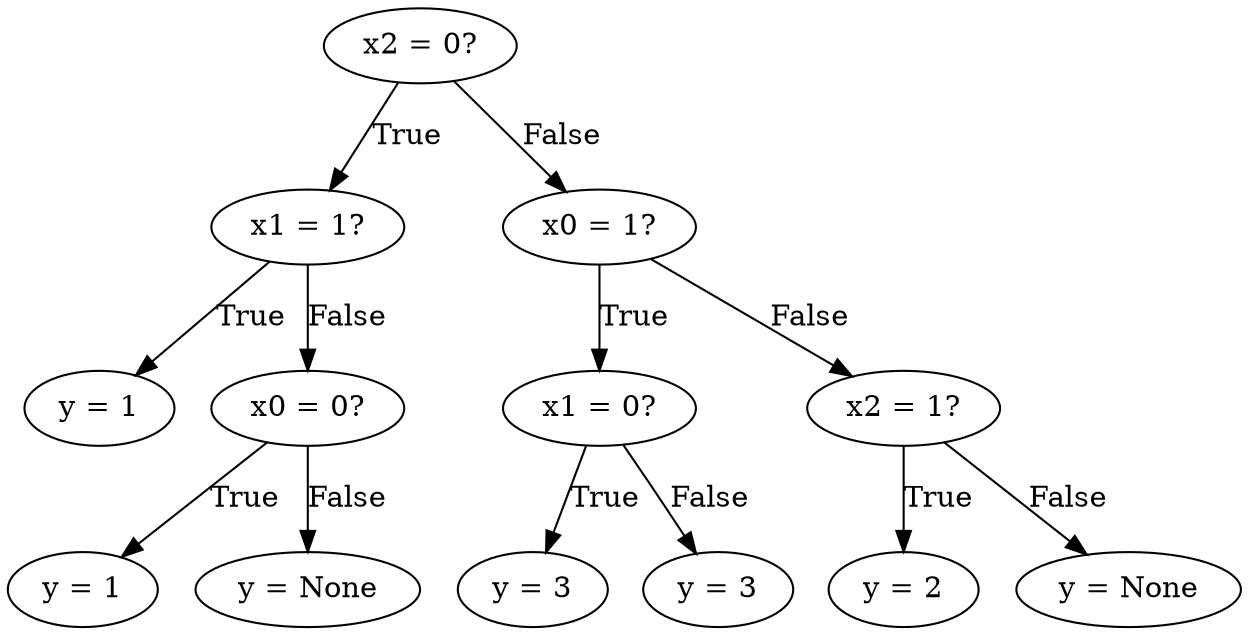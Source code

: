 digraph TREE {
    node2 [label="y = 1"];
    node1 -> node2 [label="True"];
    node1 [label="x1 = 1?"];
    node4 [label="y = 1"];
    node3 -> node4 [label="True"];
    node3 [label="x0 = 0?"];
    node5 [label="y = None"];
    node3 -> node5 [label="False"];
    node1 -> node3 [label="False"];
    node0 -> node1 [label="True"];
    node0 [label="x2 = 0?"];
    node8 [label="y = 3"];
    node7 -> node8 [label="True"];
    node7 [label="x1 = 0?"];
    node9 [label="y = 3"];
    node7 -> node9 [label="False"];
    node6 -> node7 [label="True"];
    node6 [label="x0 = 1?"];
    node11 [label="y = 2"];
    node10 -> node11 [label="True"];
    node10 [label="x2 = 1?"];
    node12 [label="y = None"];
    node10 -> node12 [label="False"];
    node6 -> node10 [label="False"];
    node0 -> node6 [label="False"];
}
